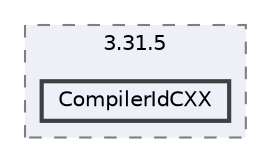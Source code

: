 digraph "/mnt/c/Users/lefte/Mujin/MastersThesis/Taz/TazGraph/build/CMakeFiles/3.31.5/CompilerIdCXX"
{
 // LATEX_PDF_SIZE
  bgcolor="transparent";
  edge [fontname=Helvetica,fontsize=10,labelfontname=Helvetica,labelfontsize=10];
  node [fontname=Helvetica,fontsize=10,shape=box,height=0.2,width=0.4];
  compound=true
  subgraph clusterdir_985c8d9d1c1e36c94e23e95f8e4ad8bb {
    graph [ bgcolor="#edf0f7", pencolor="grey50", label="3.31.5", fontname=Helvetica,fontsize=10 style="filled,dashed", URL="dir_985c8d9d1c1e36c94e23e95f8e4ad8bb.html",tooltip=""]
  dir_c5323e7f6b3b1130035e394b752aabab [label="CompilerIdCXX", fillcolor="#edf0f7", color="grey25", style="filled,bold", URL="dir_c5323e7f6b3b1130035e394b752aabab.html",tooltip=""];
  }
}

